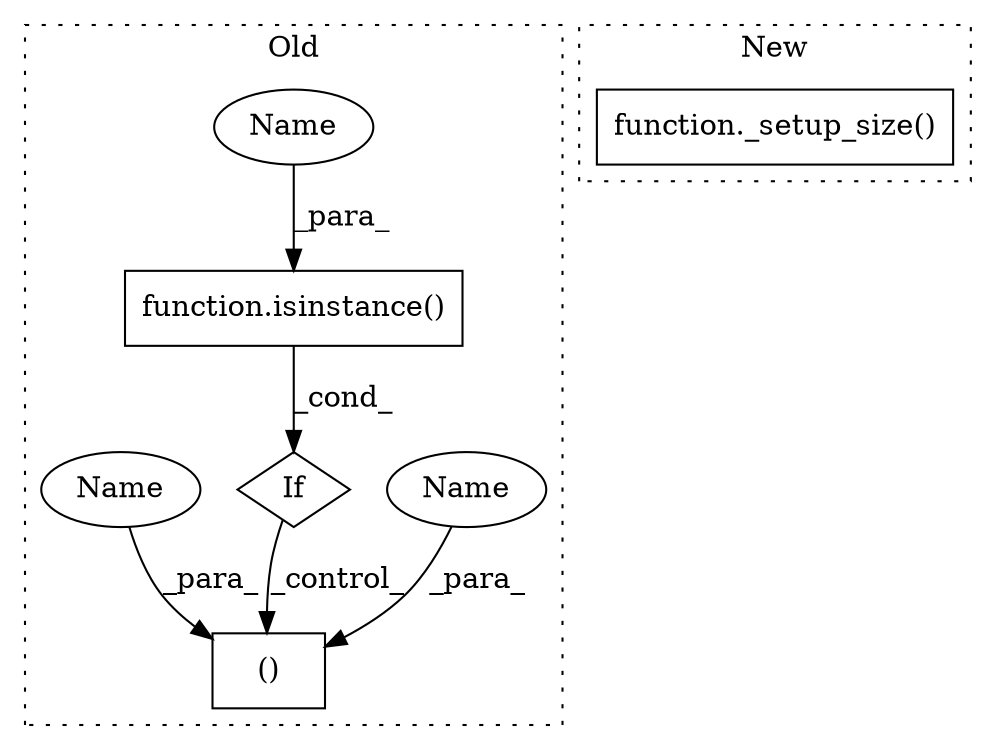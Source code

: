 digraph G {
subgraph cluster0 {
1 [label="function.isinstance()" a="75" s="16479,16499" l="11,1" shape="box"];
3 [label="If" a="96" s="16476" l="3" shape="diamond"];
4 [label="()" a="54" s="16526" l="6" shape="box"];
5 [label="Name" a="87" s="16528" l="4" shape="ellipse"];
6 [label="Name" a="87" s="16490" l="4" shape="ellipse"];
7 [label="Name" a="87" s="16522" l="4" shape="ellipse"];
label = "Old";
style="dotted";
}
subgraph cluster1 {
2 [label="function._setup_size()" a="75" s="17293,17309" l="12,61" shape="box"];
label = "New";
style="dotted";
}
1 -> 3 [label="_cond_"];
3 -> 4 [label="_control_"];
5 -> 4 [label="_para_"];
6 -> 1 [label="_para_"];
7 -> 4 [label="_para_"];
}